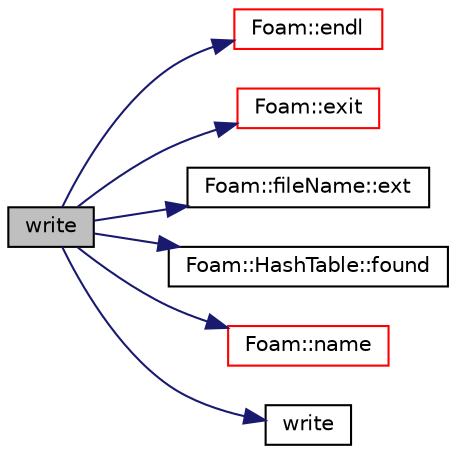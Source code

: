 digraph "write"
{
  bgcolor="transparent";
  edge [fontname="Helvetica",fontsize="10",labelfontname="Helvetica",labelfontsize="10"];
  node [fontname="Helvetica",fontsize="10",shape=record];
  rankdir="LR";
  Node1923 [label="write",height=0.2,width=0.4,color="black", fillcolor="grey75", style="filled", fontcolor="black"];
  Node1923 -> Node1924 [color="midnightblue",fontsize="10",style="solid",fontname="Helvetica"];
  Node1924 [label="Foam::endl",height=0.2,width=0.4,color="red",URL="$a21851.html#a2db8fe02a0d3909e9351bb4275b23ce4",tooltip="Add newline and flush stream. "];
  Node1923 -> Node1926 [color="midnightblue",fontsize="10",style="solid",fontname="Helvetica"];
  Node1926 [label="Foam::exit",height=0.2,width=0.4,color="red",URL="$a21851.html#a06ca7250d8e89caf05243ec094843642"];
  Node1923 -> Node1973 [color="midnightblue",fontsize="10",style="solid",fontname="Helvetica"];
  Node1973 [label="Foam::fileName::ext",height=0.2,width=0.4,color="black",URL="$a29541.html#aa9025b0a516ed5b621e9afd6c493da4d",tooltip="Return file name extension (part after last .) "];
  Node1923 -> Node1974 [color="midnightblue",fontsize="10",style="solid",fontname="Helvetica"];
  Node1974 [label="Foam::HashTable::found",height=0.2,width=0.4,color="black",URL="$a26841.html#a9a7a02c333e3e98344a1e5b891c4d985",tooltip="Return true if hashedEntry is found in table. "];
  Node1923 -> Node1975 [color="midnightblue",fontsize="10",style="solid",fontname="Helvetica"];
  Node1975 [label="Foam::name",height=0.2,width=0.4,color="red",URL="$a21851.html#adcb0df2bd4953cb6bb390272d8263c3a",tooltip="Return a string representation of a complex. "];
  Node1923 -> Node1978 [color="midnightblue",fontsize="10",style="solid",fontname="Helvetica"];
  Node1978 [label="write",height=0.2,width=0.4,color="black",URL="$a20072.html#a8f30b3c2179b03a7acf273e9dea43342"];
}
